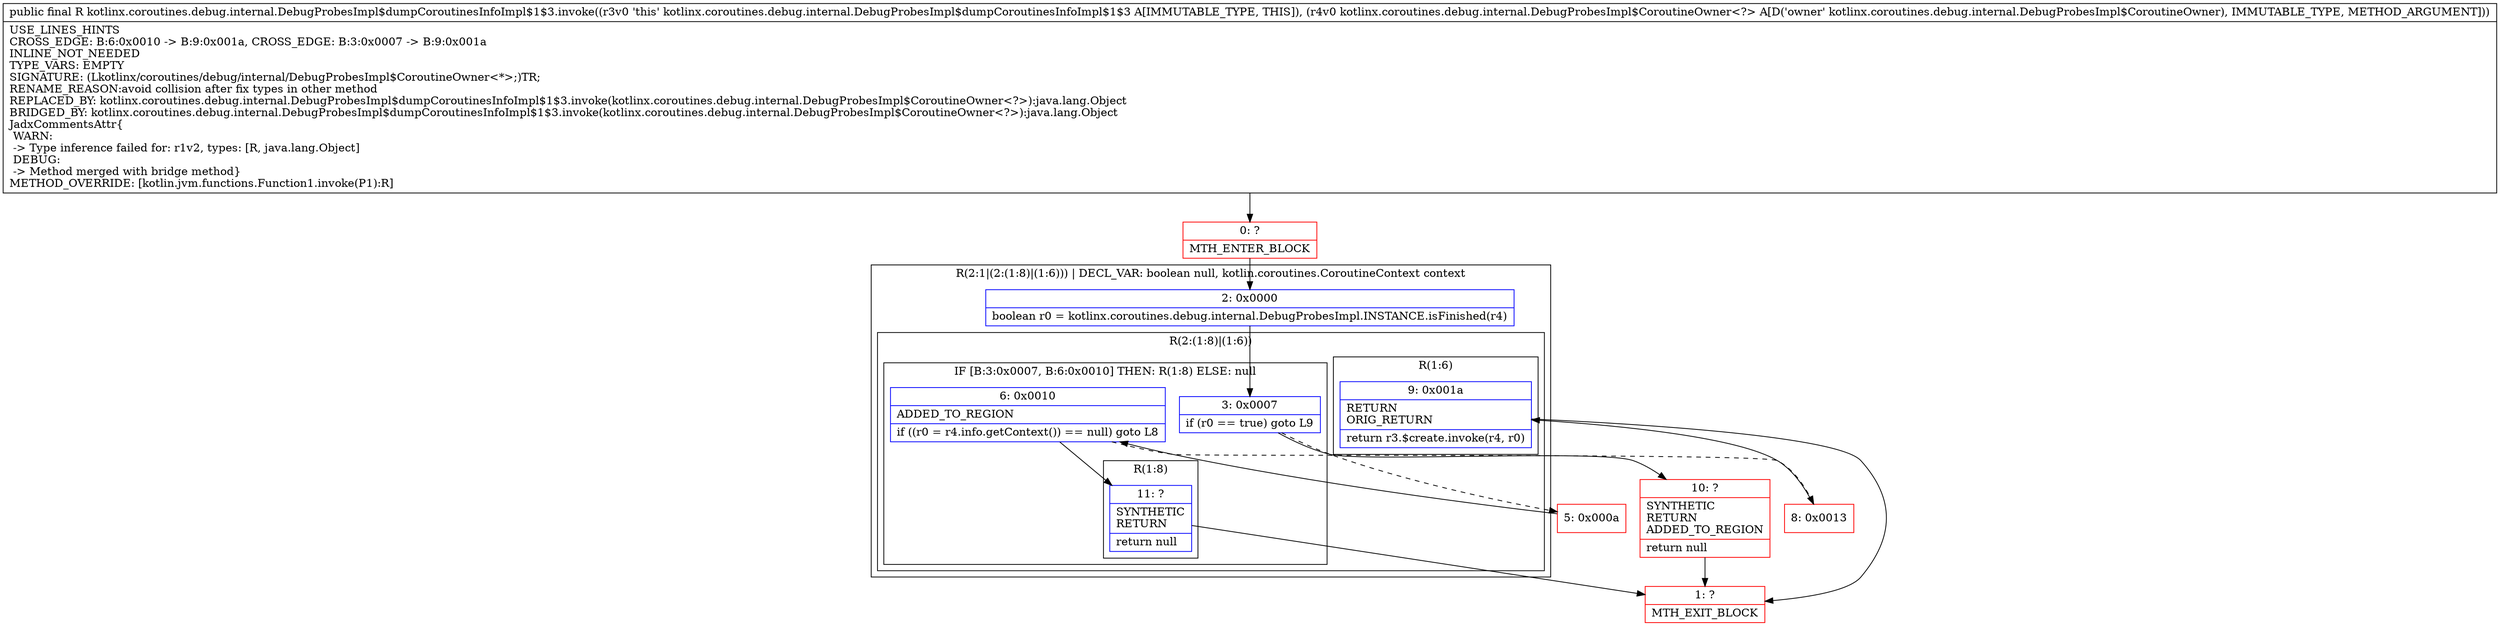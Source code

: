digraph "CFG forkotlinx.coroutines.debug.internal.DebugProbesImpl$dumpCoroutinesInfoImpl$1$3.invoke(Lkotlinx\/coroutines\/debug\/internal\/DebugProbesImpl$CoroutineOwner;)Ljava\/lang\/Object;" {
subgraph cluster_Region_90846876 {
label = "R(2:1|(2:(1:8)|(1:6))) | DECL_VAR: boolean null, kotlin.coroutines.CoroutineContext context\l";
node [shape=record,color=blue];
Node_2 [shape=record,label="{2\:\ 0x0000|boolean r0 = kotlinx.coroutines.debug.internal.DebugProbesImpl.INSTANCE.isFinished(r4)\l}"];
subgraph cluster_Region_1379798257 {
label = "R(2:(1:8)|(1:6))";
node [shape=record,color=blue];
subgraph cluster_IfRegion_736018485 {
label = "IF [B:3:0x0007, B:6:0x0010] THEN: R(1:8) ELSE: null";
node [shape=record,color=blue];
Node_3 [shape=record,label="{3\:\ 0x0007|if (r0 == true) goto L9\l}"];
Node_6 [shape=record,label="{6\:\ 0x0010|ADDED_TO_REGION\l|if ((r0 = r4.info.getContext()) == null) goto L8\l}"];
subgraph cluster_Region_783690492 {
label = "R(1:8)";
node [shape=record,color=blue];
Node_11 [shape=record,label="{11\:\ ?|SYNTHETIC\lRETURN\l|return null\l}"];
}
}
subgraph cluster_Region_1443676683 {
label = "R(1:6)";
node [shape=record,color=blue];
Node_9 [shape=record,label="{9\:\ 0x001a|RETURN\lORIG_RETURN\l|return r3.$create.invoke(r4, r0)\l}"];
}
}
}
Node_0 [shape=record,color=red,label="{0\:\ ?|MTH_ENTER_BLOCK\l}"];
Node_5 [shape=record,color=red,label="{5\:\ 0x000a}"];
Node_8 [shape=record,color=red,label="{8\:\ 0x0013}"];
Node_1 [shape=record,color=red,label="{1\:\ ?|MTH_EXIT_BLOCK\l}"];
Node_10 [shape=record,color=red,label="{10\:\ ?|SYNTHETIC\lRETURN\lADDED_TO_REGION\l|return null\l}"];
MethodNode[shape=record,label="{public final R kotlinx.coroutines.debug.internal.DebugProbesImpl$dumpCoroutinesInfoImpl$1$3.invoke((r3v0 'this' kotlinx.coroutines.debug.internal.DebugProbesImpl$dumpCoroutinesInfoImpl$1$3 A[IMMUTABLE_TYPE, THIS]), (r4v0 kotlinx.coroutines.debug.internal.DebugProbesImpl$CoroutineOwner\<?\> A[D('owner' kotlinx.coroutines.debug.internal.DebugProbesImpl$CoroutineOwner), IMMUTABLE_TYPE, METHOD_ARGUMENT]))  | USE_LINES_HINTS\lCROSS_EDGE: B:6:0x0010 \-\> B:9:0x001a, CROSS_EDGE: B:3:0x0007 \-\> B:9:0x001a\lINLINE_NOT_NEEDED\lTYPE_VARS: EMPTY\lSIGNATURE: (Lkotlinx\/coroutines\/debug\/internal\/DebugProbesImpl$CoroutineOwner\<*\>;)TR;\lRENAME_REASON:avoid collision after fix types in other method\lREPLACED_BY: kotlinx.coroutines.debug.internal.DebugProbesImpl$dumpCoroutinesInfoImpl$1$3.invoke(kotlinx.coroutines.debug.internal.DebugProbesImpl$CoroutineOwner\<?\>):java.lang.Object\lBRIDGED_BY: kotlinx.coroutines.debug.internal.DebugProbesImpl$dumpCoroutinesInfoImpl$1$3.invoke(kotlinx.coroutines.debug.internal.DebugProbesImpl$CoroutineOwner\<?\>):java.lang.Object\lJadxCommentsAttr\{\l WARN: \l \-\> Type inference failed for: r1v2, types: [R, java.lang.Object]\l DEBUG: \l \-\> Method merged with bridge method\}\lMETHOD_OVERRIDE: [kotlin.jvm.functions.Function1.invoke(P1):R]\l}"];
MethodNode -> Node_0;Node_2 -> Node_3;
Node_3 -> Node_5[style=dashed];
Node_3 -> Node_10;
Node_6 -> Node_8[style=dashed];
Node_6 -> Node_11;
Node_11 -> Node_1;
Node_9 -> Node_1;
Node_0 -> Node_2;
Node_5 -> Node_6;
Node_8 -> Node_9;
Node_10 -> Node_1;
}

